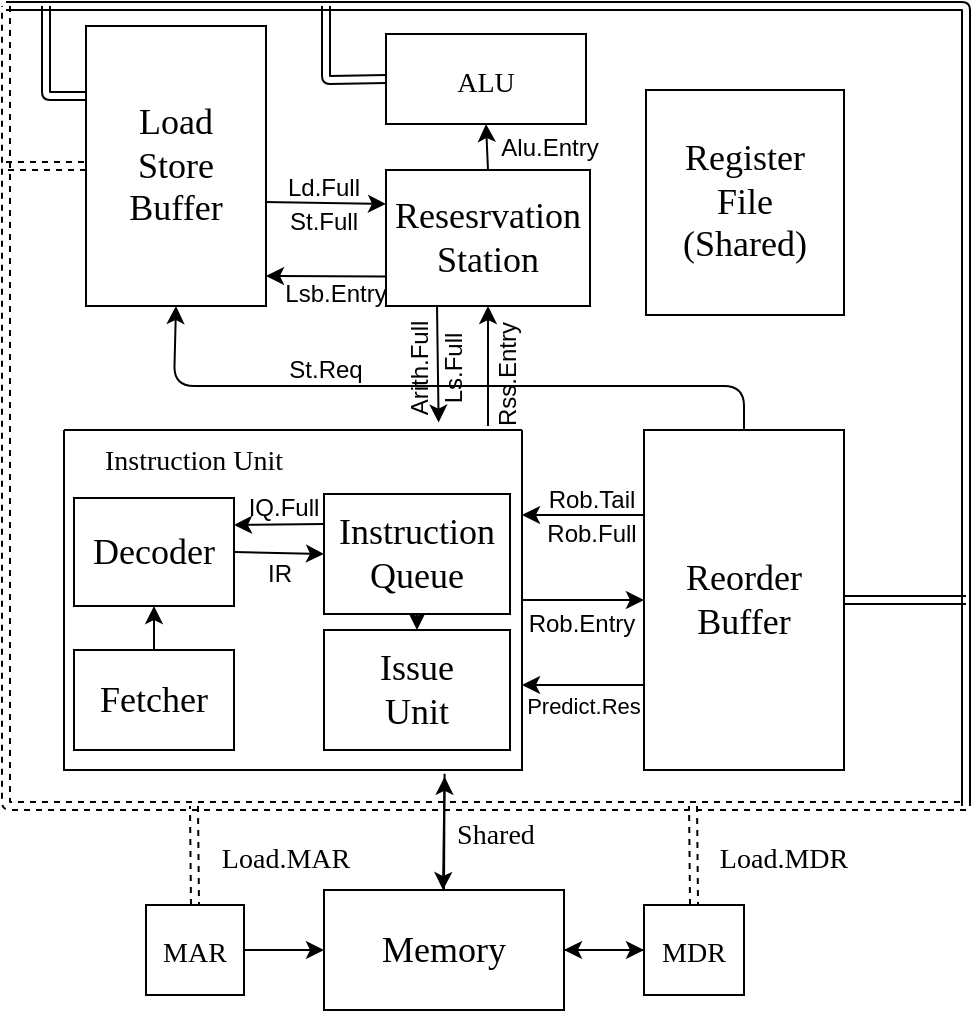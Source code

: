 <mxfile>
    <diagram id="c-lYK_TBvYpa1ykm9YsT" name="第 1 页">
        <mxGraphModel dx="1032" dy="585" grid="1" gridSize="10" guides="1" tooltips="1" connect="1" arrows="1" fold="1" page="1" pageScale="1" pageWidth="827" pageHeight="583" math="0" shadow="0">
            <root>
                <mxCell id="0"/>
                <mxCell id="1" parent="0"/>
                <mxCell id="6" value="" style="edgeStyle=none;html=1;fontFamily=Times New Roman;fontSize=14;" parent="1" source="2" target="4" edge="1">
                    <mxGeometry relative="1" as="geometry"/>
                </mxCell>
                <mxCell id="14" style="edgeStyle=none;html=1;exitX=0.5;exitY=0;exitDx=0;exitDy=0;fontFamily=Times New Roman;fontSize=14;entryX=0.831;entryY=1.02;entryDx=0;entryDy=0;entryPerimeter=0;" parent="1" source="2" target="27" edge="1">
                    <mxGeometry relative="1" as="geometry">
                        <mxPoint x="379" y="442" as="targetPoint"/>
                    </mxGeometry>
                </mxCell>
                <mxCell id="2" value="&lt;font face=&quot;Times New Roman&quot; style=&quot;font-size: 18px;&quot;&gt;Memory&lt;/font&gt;" style="whiteSpace=wrap;html=1;" parent="1" vertex="1">
                    <mxGeometry x="319" y="482" width="120" height="60" as="geometry"/>
                </mxCell>
                <mxCell id="5" value="" style="edgeStyle=none;html=1;fontFamily=Times New Roman;fontSize=14;" parent="1" source="3" target="2" edge="1">
                    <mxGeometry relative="1" as="geometry"/>
                </mxCell>
                <mxCell id="3" value="&lt;font style=&quot;font-size: 14px;&quot;&gt;MAR&lt;/font&gt;" style="whiteSpace=wrap;html=1;fontFamily=Times New Roman;fontSize=18;" parent="1" vertex="1">
                    <mxGeometry x="230" y="489.5" width="49" height="45" as="geometry"/>
                </mxCell>
                <mxCell id="7" value="" style="edgeStyle=none;html=1;fontFamily=Times New Roman;fontSize=14;" parent="1" source="4" target="2" edge="1">
                    <mxGeometry relative="1" as="geometry"/>
                </mxCell>
                <mxCell id="4" value="&lt;font style=&quot;font-size: 14px;&quot;&gt;MDR&lt;/font&gt;" style="whiteSpace=wrap;html=1;fontFamily=Times New Roman;fontSize=18;" parent="1" vertex="1">
                    <mxGeometry x="479" y="489.5" width="50" height="45" as="geometry"/>
                </mxCell>
                <mxCell id="23" value="" style="edgeStyle=none;html=1;fontFamily=Times New Roman;fontSize=14;entryX=0;entryY=0.5;entryDx=0;entryDy=0;exitX=1;exitY=0.5;exitDx=0;exitDy=0;" parent="1" source="13" target="69" edge="1">
                    <mxGeometry relative="1" as="geometry">
                        <mxPoint x="319" y="313" as="targetPoint"/>
                    </mxGeometry>
                </mxCell>
                <mxCell id="13" value="&lt;font face=&quot;Times New Roman&quot; style=&quot;font-size: 18px;&quot;&gt;Decoder&lt;/font&gt;" style="whiteSpace=wrap;html=1;" parent="1" vertex="1">
                    <mxGeometry x="194" y="286" width="80" height="54" as="geometry"/>
                </mxCell>
                <mxCell id="15" style="edgeStyle=none;html=1;fontFamily=Times New Roman;fontSize=14;exitX=0.831;exitY=1.011;exitDx=0;exitDy=0;exitPerimeter=0;" parent="1" source="27" edge="1">
                    <mxGeometry relative="1" as="geometry">
                        <mxPoint x="378.5" y="482" as="targetPoint"/>
                        <mxPoint x="379" y="452" as="sourcePoint"/>
                        <Array as="points"/>
                    </mxGeometry>
                </mxCell>
                <mxCell id="21" value="" style="edgeStyle=none;html=1;fontFamily=Times New Roman;fontSize=14;" parent="1" source="16" target="13" edge="1">
                    <mxGeometry relative="1" as="geometry"/>
                </mxCell>
                <mxCell id="37" style="edgeStyle=none;html=1;exitX=1;exitY=0.5;exitDx=0;exitDy=0;entryX=0;entryY=0.5;entryDx=0;entryDy=0;fontFamily=Times New Roman;fontSize=14;" parent="1" source="27" target="30" edge="1">
                    <mxGeometry relative="1" as="geometry"/>
                </mxCell>
                <mxCell id="48" style="edgeStyle=none;html=1;entryX=0.5;entryY=1;entryDx=0;entryDy=0;fontFamily=Times New Roman;fontSize=14;" parent="1" target="47" edge="1">
                    <mxGeometry relative="1" as="geometry">
                        <mxPoint x="401" y="250" as="sourcePoint"/>
                    </mxGeometry>
                </mxCell>
                <mxCell id="27" value="" style="swimlane;startSize=0;fontFamily=Times New Roman;fontSize=14;" parent="1" vertex="1">
                    <mxGeometry x="189" y="252" width="229" height="170" as="geometry"/>
                </mxCell>
                <mxCell id="29" value="Instruction Unit" style="text;html=1;strokeColor=none;fillColor=none;align=center;verticalAlign=middle;whiteSpace=wrap;rounded=0;fontFamily=Times New Roman;fontSize=14;" parent="27" vertex="1">
                    <mxGeometry x="10" y="1" width="110" height="30" as="geometry"/>
                </mxCell>
                <mxCell id="76" style="edgeStyle=none;html=1;exitX=0.5;exitY=1;exitDx=0;exitDy=0;entryX=0.5;entryY=0;entryDx=0;entryDy=0;fontFamily=Times New Roman;fontSize=14;" parent="27" source="69" target="75" edge="1">
                    <mxGeometry relative="1" as="geometry"/>
                </mxCell>
                <mxCell id="69" value="&lt;font face=&quot;Times New Roman&quot; style=&quot;font-size: 18px;&quot;&gt;Instruction Queue&lt;/font&gt;" style="whiteSpace=wrap;html=1;" parent="27" vertex="1">
                    <mxGeometry x="130" y="32" width="93" height="60" as="geometry"/>
                </mxCell>
                <mxCell id="16" value="&lt;font face=&quot;Times New Roman&quot; style=&quot;font-size: 18px;&quot;&gt;Fetcher&lt;/font&gt;" style="whiteSpace=wrap;html=1;" parent="27" vertex="1">
                    <mxGeometry x="5" y="110" width="80" height="50" as="geometry"/>
                </mxCell>
                <mxCell id="75" value="&lt;font face=&quot;Times New Roman&quot; style=&quot;font-size: 18px;&quot;&gt;Issue&lt;br&gt;Unit&lt;br&gt;&lt;/font&gt;" style="whiteSpace=wrap;html=1;" parent="27" vertex="1">
                    <mxGeometry x="130" y="100" width="93" height="60" as="geometry"/>
                </mxCell>
                <mxCell id="114" value="&lt;font style=&quot;font-size: 12px;&quot;&gt;IQ.Full&lt;/font&gt;" style="text;strokeColor=none;align=center;fillColor=none;html=1;verticalAlign=middle;whiteSpace=wrap;rounded=0;fontSize=14;" parent="27" vertex="1">
                    <mxGeometry x="80" y="23" width="60" height="30" as="geometry"/>
                </mxCell>
                <mxCell id="115" value="&lt;font style=&quot;font-size: 12px;&quot;&gt;IR&lt;/font&gt;" style="text;strokeColor=none;align=center;fillColor=none;html=1;verticalAlign=middle;whiteSpace=wrap;rounded=0;fontSize=14;" parent="27" vertex="1">
                    <mxGeometry x="78" y="56" width="60" height="30" as="geometry"/>
                </mxCell>
                <mxCell id="30" value="&lt;font face=&quot;Times New Roman&quot; style=&quot;font-size: 18px;&quot;&gt;Reorder Buffer&lt;br&gt;&lt;/font&gt;" style="whiteSpace=wrap;html=1;" parent="1" vertex="1">
                    <mxGeometry x="479" y="252" width="100" height="170" as="geometry"/>
                </mxCell>
                <mxCell id="38" value="&lt;font face=&quot;Times New Roman&quot; style=&quot;font-size: 18px;&quot;&gt;Register&lt;br&gt;File&lt;br&gt;(Shared)&lt;br&gt;&lt;/font&gt;" style="whiteSpace=wrap;html=1;" parent="1" vertex="1">
                    <mxGeometry x="480" y="82" width="99" height="112.5" as="geometry"/>
                </mxCell>
                <mxCell id="55" style="edgeStyle=none;html=1;exitX=0.5;exitY=0;exitDx=0;exitDy=0;entryX=0.5;entryY=1;entryDx=0;entryDy=0;fontFamily=Times New Roman;fontSize=14;" parent="1" source="47" target="53" edge="1">
                    <mxGeometry relative="1" as="geometry">
                        <mxPoint x="388.5" y="122.0" as="sourcePoint"/>
                    </mxGeometry>
                </mxCell>
                <mxCell id="125" style="edgeStyle=none;html=1;exitX=0;exitY=0.5;exitDx=0;exitDy=0;entryX=0;entryY=0.25;entryDx=0;entryDy=0;fontSize=18;" parent="1" source="126" target="47" edge="1">
                    <mxGeometry relative="1" as="geometry"/>
                </mxCell>
                <mxCell id="44" value="&lt;font face=&quot;Times New Roman&quot; style=&quot;font-size: 18px;&quot;&gt;&lt;span style=&quot;&quot;&gt;Load&lt;br&gt;Store&lt;br&gt;&lt;/span&gt;Buffer&lt;br&gt;&lt;/font&gt;" style="whiteSpace=wrap;html=1;" parent="1" vertex="1">
                    <mxGeometry x="200" y="50" width="90" height="140" as="geometry"/>
                </mxCell>
                <mxCell id="103" value="" style="edgeStyle=none;html=1;exitX=0;exitY=0.5;exitDx=0;exitDy=0;" parent="1" edge="1">
                    <mxGeometry relative="1" as="geometry">
                        <mxPoint x="350" y="175.25" as="sourcePoint"/>
                        <mxPoint x="290" y="175" as="targetPoint"/>
                    </mxGeometry>
                </mxCell>
                <mxCell id="122" style="edgeStyle=none;html=1;exitX=0.25;exitY=1;exitDx=0;exitDy=0;entryX=0.818;entryY=-0.022;entryDx=0;entryDy=0;entryPerimeter=0;fontSize=18;" parent="1" source="47" target="27" edge="1">
                    <mxGeometry relative="1" as="geometry"/>
                </mxCell>
                <mxCell id="47" value="&lt;span style=&quot;font-family: &amp;quot;Times New Roman&amp;quot;; font-size: 18px;&quot;&gt;Resesrvation&lt;/span&gt;&lt;br style=&quot;font-family: &amp;quot;Times New Roman&amp;quot;; font-size: 18px;&quot;&gt;&lt;span style=&quot;font-family: &amp;quot;Times New Roman&amp;quot;; font-size: 18px;&quot;&gt;Station&lt;/span&gt;&lt;font face=&quot;Times New Roman&quot; style=&quot;font-size: 18px;&quot;&gt;&lt;br&gt;&lt;/font&gt;" style="whiteSpace=wrap;html=1;" parent="1" vertex="1">
                    <mxGeometry x="350" y="122" width="102" height="68" as="geometry"/>
                </mxCell>
                <mxCell id="50" style="edgeStyle=none;html=1;entryX=0.5;entryY=1;entryDx=0;entryDy=0;fontFamily=Times New Roman;fontSize=14;exitX=0.5;exitY=0;exitDx=0;exitDy=0;" parent="1" source="30" target="44" edge="1">
                    <mxGeometry relative="1" as="geometry">
                        <mxPoint x="560" y="250" as="sourcePoint"/>
                        <mxPoint x="371" y="204.5" as="targetPoint"/>
                        <Array as="points">
                            <mxPoint x="529" y="230"/>
                            <mxPoint x="244" y="230"/>
                        </Array>
                    </mxGeometry>
                </mxCell>
                <mxCell id="53" value="&lt;font style=&quot;font-size: 14px;&quot;&gt;ALU&lt;/font&gt;" style="whiteSpace=wrap;html=1;fontFamily=Times New Roman;fontSize=18;" parent="1" vertex="1">
                    <mxGeometry x="350" y="54" width="100" height="45" as="geometry"/>
                </mxCell>
                <mxCell id="60" value="Shared" style="text;html=1;strokeColor=none;fillColor=none;align=center;verticalAlign=middle;whiteSpace=wrap;rounded=0;fontFamily=Times New Roman;fontSize=14;" parent="1" vertex="1">
                    <mxGeometry x="375" y="440" width="60" height="30" as="geometry"/>
                </mxCell>
                <mxCell id="62" value="Load.MDR" style="text;html=1;strokeColor=none;fillColor=none;align=center;verticalAlign=middle;whiteSpace=wrap;rounded=0;fontFamily=Times New Roman;fontSize=14;" parent="1" vertex="1">
                    <mxGeometry x="519" y="452" width="60" height="30" as="geometry"/>
                </mxCell>
                <mxCell id="64" value="Load.MAR" style="text;html=1;strokeColor=none;fillColor=none;align=center;verticalAlign=middle;whiteSpace=wrap;rounded=0;fontFamily=Times New Roman;fontSize=14;" parent="1" vertex="1">
                    <mxGeometry x="270" y="452" width="60" height="30" as="geometry"/>
                </mxCell>
                <mxCell id="79" value="" style="edgeStyle=none;orthogonalLoop=1;jettySize=auto;html=1;fontFamily=Times New Roman;fontSize=14;shape=link;" parent="1" edge="1">
                    <mxGeometry width="80" relative="1" as="geometry">
                        <mxPoint x="160" y="40" as="sourcePoint"/>
                        <mxPoint x="640" y="440" as="targetPoint"/>
                        <Array as="points">
                            <mxPoint x="240" y="40"/>
                            <mxPoint x="640" y="40"/>
                            <mxPoint x="640" y="337"/>
                        </Array>
                    </mxGeometry>
                </mxCell>
                <mxCell id="87" value="" style="edgeStyle=none;orthogonalLoop=1;jettySize=auto;html=1;strokeWidth=1;fontFamily=Times New Roman;fontSize=14;shape=link;dashed=1;" parent="1" edge="1">
                    <mxGeometry width="80" relative="1" as="geometry">
                        <mxPoint x="160" y="40" as="sourcePoint"/>
                        <mxPoint x="640" y="440" as="targetPoint"/>
                        <Array as="points">
                            <mxPoint x="160" y="40"/>
                            <mxPoint x="160" y="440"/>
                        </Array>
                    </mxGeometry>
                </mxCell>
                <mxCell id="90" style="edgeStyle=none;shape=link;html=1;exitX=0;exitY=0.25;exitDx=0;exitDy=0;strokeWidth=1;fontFamily=Times New Roman;fontSize=14;" parent="1" source="44" edge="1">
                    <mxGeometry relative="1" as="geometry">
                        <mxPoint x="180" y="40" as="targetPoint"/>
                        <mxPoint x="345.5" y="132.0" as="sourcePoint"/>
                        <Array as="points">
                            <mxPoint x="180" y="85"/>
                        </Array>
                    </mxGeometry>
                </mxCell>
                <mxCell id="91" style="edgeStyle=none;shape=link;html=1;exitX=1;exitY=0.5;exitDx=0;exitDy=0;strokeWidth=1;fontFamily=Times New Roman;fontSize=14;" parent="1" source="30" edge="1">
                    <mxGeometry relative="1" as="geometry">
                        <mxPoint x="640" y="337" as="targetPoint"/>
                        <mxPoint x="690" y="322.0" as="sourcePoint"/>
                    </mxGeometry>
                </mxCell>
                <mxCell id="92" style="edgeStyle=none;shape=link;html=1;exitX=0.5;exitY=0;exitDx=0;exitDy=0;strokeWidth=1;fontFamily=Times New Roman;fontSize=14;dashed=1;" parent="1" source="3" edge="1">
                    <mxGeometry relative="1" as="geometry">
                        <mxPoint x="254" y="440" as="targetPoint"/>
                        <mxPoint x="345.5" y="132.0" as="sourcePoint"/>
                    </mxGeometry>
                </mxCell>
                <mxCell id="93" style="edgeStyle=none;shape=link;html=1;exitX=0.5;exitY=0;exitDx=0;exitDy=0;strokeWidth=1;fontFamily=Times New Roman;fontSize=14;dashed=1;" parent="1" edge="1">
                    <mxGeometry relative="1" as="geometry">
                        <mxPoint x="503.52" y="440" as="targetPoint"/>
                        <mxPoint x="504.02" y="489.5" as="sourcePoint"/>
                    </mxGeometry>
                </mxCell>
                <mxCell id="94" style="edgeStyle=none;shape=link;html=1;strokeWidth=1;fontFamily=Times New Roman;fontSize=14;dashed=1;entryX=0;entryY=0.5;entryDx=0;entryDy=0;" parent="1" target="44" edge="1">
                    <mxGeometry relative="1" as="geometry">
                        <mxPoint x="190" y="158" as="targetPoint"/>
                        <mxPoint x="160" y="120" as="sourcePoint"/>
                    </mxGeometry>
                </mxCell>
                <mxCell id="101" style="edgeStyle=none;html=1;entryX=1;entryY=0.25;entryDx=0;entryDy=0;fontFamily=Times New Roman;fontSize=14;exitX=0;exitY=0.25;exitDx=0;exitDy=0;" parent="1" source="30" target="27" edge="1">
                    <mxGeometry relative="1" as="geometry">
                        <mxPoint x="480" y="290" as="sourcePoint"/>
                        <mxPoint x="489" y="347" as="targetPoint"/>
                    </mxGeometry>
                </mxCell>
                <mxCell id="104" value="&lt;font style=&quot;font-size: 12px;&quot;&gt;Rob.Entry&lt;/font&gt;" style="text;strokeColor=none;align=center;fillColor=none;html=1;verticalAlign=middle;whiteSpace=wrap;rounded=0;fontSize=14;" parent="1" vertex="1">
                    <mxGeometry x="418" y="333" width="60" height="30" as="geometry"/>
                </mxCell>
                <mxCell id="106" value="&lt;font style=&quot;font-size: 12px;&quot;&gt;Rob.Tail&lt;br&gt;Rob.Full&lt;br&gt;&lt;/font&gt;" style="text;strokeColor=none;align=center;fillColor=none;html=1;verticalAlign=middle;whiteSpace=wrap;rounded=0;fontSize=14;" parent="1" vertex="1">
                    <mxGeometry x="423" y="279" width="60" height="30" as="geometry"/>
                </mxCell>
                <mxCell id="113" value="" style="edgeStyle=none;orthogonalLoop=1;jettySize=auto;html=1;fontSize=12;exitX=0;exitY=0.25;exitDx=0;exitDy=0;entryX=1;entryY=0.25;entryDx=0;entryDy=0;" parent="1" source="69" target="13" edge="1">
                    <mxGeometry width="80" relative="1" as="geometry">
                        <mxPoint x="239" y="372" as="sourcePoint"/>
                        <mxPoint x="280" y="300" as="targetPoint"/>
                        <Array as="points"/>
                    </mxGeometry>
                </mxCell>
                <mxCell id="116" value="&lt;font style=&quot;font-size: 12px;&quot;&gt;Rss.Entry&lt;/font&gt;" style="text;strokeColor=none;align=center;fillColor=none;html=1;verticalAlign=middle;whiteSpace=wrap;rounded=0;fontSize=14;horizontal=0;" parent="1" vertex="1">
                    <mxGeometry x="380" y="209" width="60" height="30" as="geometry"/>
                </mxCell>
                <mxCell id="120" value="&lt;font style=&quot;font-size: 12px;&quot;&gt;St.Req&lt;/font&gt;" style="text;strokeColor=none;align=center;fillColor=none;html=1;verticalAlign=middle;whiteSpace=wrap;rounded=0;fontSize=14;" parent="1" vertex="1">
                    <mxGeometry x="290" y="206" width="60" height="30" as="geometry"/>
                </mxCell>
                <mxCell id="121" value="&lt;font style=&quot;font-size: 12px;&quot;&gt;Lsb.Entry&lt;/font&gt;" style="text;strokeColor=none;align=center;fillColor=none;html=1;verticalAlign=middle;whiteSpace=wrap;rounded=0;fontSize=14;" parent="1" vertex="1">
                    <mxGeometry x="295" y="168" width="60" height="30" as="geometry"/>
                </mxCell>
                <mxCell id="123" value="&lt;font style=&quot;font-size: 12px;&quot;&gt;Arith.Full&lt;br&gt;Ls.Full&lt;br&gt;&lt;/font&gt;" style="text;strokeColor=none;align=center;fillColor=none;html=1;verticalAlign=middle;whiteSpace=wrap;rounded=0;fontSize=14;horizontal=0;" parent="1" vertex="1">
                    <mxGeometry x="344" y="206" width="60" height="30" as="geometry"/>
                </mxCell>
                <mxCell id="126" value="&lt;font style=&quot;font-size: 12px;&quot;&gt;Ld.Full&lt;br&gt;St.Full&lt;br&gt;&lt;/font&gt;" style="text;strokeColor=none;align=center;fillColor=none;html=1;verticalAlign=middle;whiteSpace=wrap;rounded=0;fontSize=14;" parent="1" vertex="1">
                    <mxGeometry x="289" y="123" width="60" height="30" as="geometry"/>
                </mxCell>
                <mxCell id="134" style="edgeStyle=none;html=1;entryX=1;entryY=0.75;entryDx=0;entryDy=0;fontFamily=Times New Roman;fontSize=14;exitX=0;exitY=0.75;exitDx=0;exitDy=0;" parent="1" source="30" target="27" edge="1">
                    <mxGeometry relative="1" as="geometry">
                        <mxPoint x="489" y="304.5" as="sourcePoint"/>
                        <mxPoint x="428" y="304.5" as="targetPoint"/>
                    </mxGeometry>
                </mxCell>
                <mxCell id="136" value="&lt;font style=&quot;font-size: 11px;&quot;&gt;Predict.Res&lt;/font&gt;" style="text;strokeColor=none;align=center;fillColor=none;html=1;verticalAlign=middle;whiteSpace=wrap;rounded=0;fontSize=14;" parent="1" vertex="1">
                    <mxGeometry x="419" y="374" width="60" height="30" as="geometry"/>
                </mxCell>
                <mxCell id="140" style="edgeStyle=none;shape=link;html=1;exitX=0;exitY=0.5;exitDx=0;exitDy=0;strokeWidth=1;fontFamily=Times New Roman;fontSize=14;" parent="1" source="53" edge="1">
                    <mxGeometry relative="1" as="geometry">
                        <mxPoint x="320" y="40" as="targetPoint"/>
                        <mxPoint x="210" y="95" as="sourcePoint"/>
                        <Array as="points">
                            <mxPoint x="320" y="77"/>
                        </Array>
                    </mxGeometry>
                </mxCell>
                <mxCell id="141" value="&lt;font style=&quot;font-size: 12px;&quot;&gt;Alu.Entry&lt;/font&gt;" style="text;strokeColor=none;align=center;fillColor=none;html=1;verticalAlign=middle;whiteSpace=wrap;rounded=0;fontSize=14;" parent="1" vertex="1">
                    <mxGeometry x="402" y="95" width="60" height="30" as="geometry"/>
                </mxCell>
            </root>
        </mxGraphModel>
    </diagram>
</mxfile>